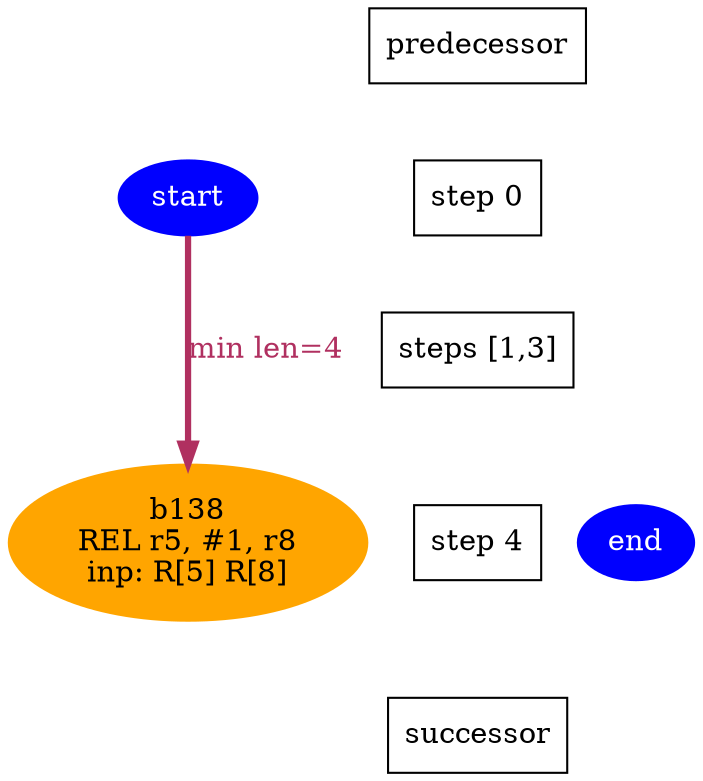 digraph N {
 b138[color=orange,fontcolor=black,style=filled,label="b138\nREL r5, #1, r8\ninp: R[5] R[8]"];  {rank=same; S4;  b138;}
 start [color=blue,fontcolor=white,style=filled,label="start"];  {rank=same; S0;  start;}
 end [color=blue,fontcolor=white,style=filled,label="end"];  {rank=same; S4;  end;}
   start -> b138 [color=maroon,fontcolor=maroon,penwidth=3,label="min len=4",weight=1000];
  Sm1 [label="predecessor",shape=box];
  S0 [label="step 0",shape=box];
  Sm1 -> S0[style=invis,weight=9000];
  S1_S3 [label="steps [1,3]",shape=box];
  S0 -> S1_S3[style=invis,weight=9000];
  S4 [label="step 4",shape=box];
  S1_S3 -> S4[style=invis,weight=9000];
  S5 [label="successor",shape=box];
  S4 -> S5[style=invis,weight=9000];
}
